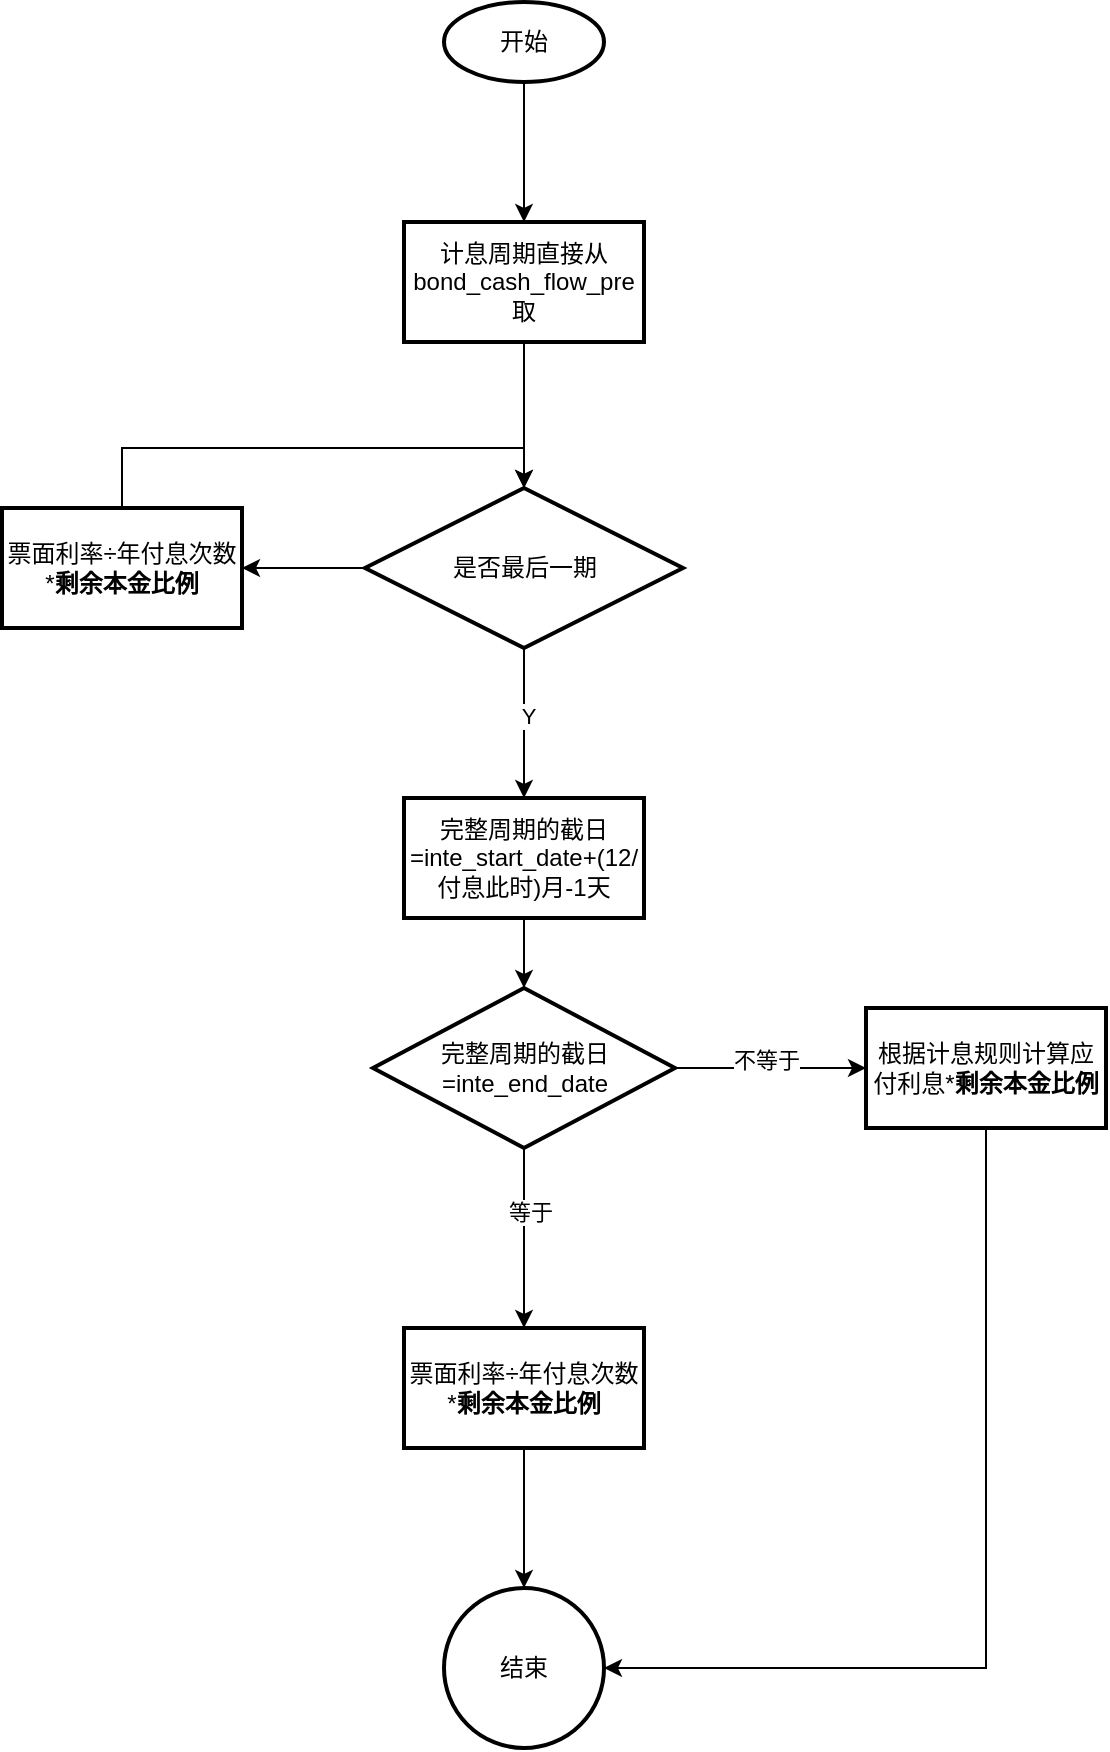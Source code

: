 <mxfile version="28.2.0">
  <diagram name="第 1 页" id="ort-7O3NrMFB5eXvq8XH">
    <mxGraphModel dx="1426" dy="777" grid="1" gridSize="10" guides="1" tooltips="1" connect="1" arrows="1" fold="1" page="1" pageScale="1" pageWidth="827" pageHeight="1169" math="0" shadow="0">
      <root>
        <mxCell id="0" />
        <mxCell id="1" parent="0" />
        <mxCell id="7S8gAaQm4tei1ro1X5S6-65" value="" style="edgeStyle=orthogonalEdgeStyle;rounded=0;orthogonalLoop=1;jettySize=auto;html=1;" edge="1" parent="1" source="7S8gAaQm4tei1ro1X5S6-33" target="7S8gAaQm4tei1ro1X5S6-64">
          <mxGeometry relative="1" as="geometry" />
        </mxCell>
        <mxCell id="7S8gAaQm4tei1ro1X5S6-33" value="开始" style="strokeWidth=2;html=1;shape=mxgraph.flowchart.start_1;whiteSpace=wrap;" vertex="1" parent="1">
          <mxGeometry x="371" y="67" width="80" height="40" as="geometry" />
        </mxCell>
        <mxCell id="7S8gAaQm4tei1ro1X5S6-67" value="" style="edgeStyle=orthogonalEdgeStyle;rounded=0;orthogonalLoop=1;jettySize=auto;html=1;" edge="1" parent="1" source="7S8gAaQm4tei1ro1X5S6-64" target="7S8gAaQm4tei1ro1X5S6-66">
          <mxGeometry relative="1" as="geometry" />
        </mxCell>
        <mxCell id="7S8gAaQm4tei1ro1X5S6-64" value="计息周期直接从bond_cash_flow_pre取&lt;span style=&quot;color: rgba(0, 0, 0, 0); font-family: monospace; font-size: 0px; text-align: start; text-wrap-mode: nowrap;&quot;&gt;%3CmxGraphModel%3E%3Croot%3E%3CmxCell%20id%3D%220%22%2F%3E%3CmxCell%20id%3D%221%22%20parent%3D%220%22%2F%3E%3CmxCell%20id%3D%222%22%20value%3D%22%E6%AF%8F%E6%9C%9F%E6%9C%88%E6%95%B0%3D12%26lt%3Bspan%20style%3D%26quot%3Bbackground-color%3A%20transparent%3B%20color%3A%20light-dark(rgb(0%2C%200%2C%200)%2C%20rgb(255%2C%20255%2C%20255))%3B%26quot%3B%26gt%3B%C3%B7%E5%B9%B4%E4%BB%98%E6%81%AF%E6%AC%A1%E6%95%B0%26lt%3B%2Fspan%26gt%3B%26lt%3Bbr%26gt%3B%26lt%3Bspan%20class%3D%26quot%3Blark-record-clipboard%26quot%3B%20data-lark-record-format%3D%26quot%3Bdocx%2Ftext%26quot%3B%20data-lark-record-data%3D%26quot%3B%7B%26amp%3Bquot%3BrootId%26amp%3Bquot%3B%3A%26amp%3Bquot%3BUaSydFmrdorRRYxYeVCctr97nKg%26amp%3Bquot%3B%2C%26amp%3Bquot%3Btext%26amp%3Bquot%3B%3A%7B%26amp%3Bquot%3BinitialAttributedTexts%26amp%3Bquot%3B%3A%7B%26amp%3Bquot%3Btext%26amp%3Bquot%3B%3A%7B%26amp%3Bquot%3B0%26amp%3Bquot%3B%3A%26amp%3Bquot%3B%C3%B7%20%26amp%3Bquot%3B%7D%2C%26amp%3Bquot%3Battribs%26amp%3Bquot%3B%3A%7B%26amp%3Bquot%3B0%26amp%3Bquot%3B%3A%26amp%3Bquot%3B*0%2B2%26amp%3Bquot%3B%7D%7D%2C%26amp%3Bquot%3Bapool%26amp%3Bquot%3B%3A%7B%26amp%3Bquot%3BnumToAttrib%26amp%3Bquot%3B%3A%7B%26amp%3Bquot%3B0%26amp%3Bquot%3B%3A%5B%26amp%3Bquot%3Bauthor%26amp%3Bquot%3B%2C%26amp%3Bquot%3B7448941819208990739%26amp%3Bquot%3B%5D%7D%2C%26amp%3Bquot%3BnextNum%26amp%3Bquot%3B%3A1%7D%7D%2C%26amp%3Bquot%3Btype%26amp%3Bquot%3B%3A%26amp%3Bquot%3Btext%26amp%3Bquot%3B%2C%26amp%3Bquot%3BreferenceRecordMap%26amp%3Bquot%3B%3A%7B%7D%2C%26amp%3Bquot%3Bextra%26amp%3Bquot%3B%3A%7B%26amp%3Bquot%3Bchannel%26amp%3Bquot%3B%3A%26amp%3Bquot%3Bsaas%26amp%3Bquot%3B%2C%26amp%3Bquot%3BisEqualBlockSelection%26amp%3Bquot%3B%3Afalse%2C%26amp%3Bquot%3BpasteRandomId%26amp%3Bquot%3B%3A%26amp%3Bquot%3Be74e2f4c-afd6-4dc6-8306-b379933d5fe6%26amp%3Bquot%3B%2C%26amp%3Bquot%3Bmention_page_title%26amp%3Bquot%3B%3A%7B%7D%2C%26amp%3Bquot%3Bexternal_mention_url%26amp%3Bquot%3B%3A%7B%7D%7D%2C%26amp%3Bquot%3BisKeepQuoteContainer%26amp%3Bquot%3B%3Afalse%2C%26amp%3Bquot%3BisFromCode%26amp%3Bquot%3B%3Afalse%2C%26amp%3Bquot%3Bselection%26amp%3Bquot%3B%3A%5B%7B%26amp%3Bquot%3Bid%26amp%3Bquot%3B%3A103%2C%26amp%3Bquot%3Btype%26amp%3Bquot%3B%3A%26amp%3Bquot%3Btext%26amp%3Bquot%3B%2C%26amp%3Bquot%3Bselection%26amp%3Bquot%3B%3A%7B%26amp%3Bquot%3Bstart%26amp%3Bquot%3B%3A6%2C%26amp%3Bquot%3Bend%26amp%3Bquot%3B%3A8%7D%2C%26amp%3Bquot%3BrecordId%26amp%3Bquot%3B%3A%26amp%3Bquot%3BS0H6dlG8koB8DIxgdnQcGW4onNf%26amp%3Bquot%3B%7D%5D%2C%26amp%3Bquot%3BpayloadMap%26amp%3Bquot%3B%3A%7B%7D%2C%26amp%3Bquot%3BisCut%26amp%3Bquot%3B%3Afalse%7D%26quot%3B%26gt%3B%26lt%3B%2Fspan%26gt%3B%22%20style%3D%22whiteSpace%3Dwrap%3Bhtml%3D1%3BstrokeWidth%3D2%3B%22%20vertex%3D%221%22%20parent%3D%221%22%3E%3CmxGeometry%20x%3D%22351%22%20y%3D%22297%22%20width%3D%22120%22%20height%3D%2260%22%20as%3D%22geometry%22%2F%3E%3C%2FmxCell%3E%3C%2Froot%3E%3C%2FmxGraphModel%3E&lt;/span&gt;" style="whiteSpace=wrap;html=1;strokeWidth=2;" vertex="1" parent="1">
          <mxGeometry x="351" y="177" width="120" height="60" as="geometry" />
        </mxCell>
        <mxCell id="7S8gAaQm4tei1ro1X5S6-69" value="" style="edgeStyle=orthogonalEdgeStyle;rounded=0;orthogonalLoop=1;jettySize=auto;html=1;" edge="1" parent="1" source="7S8gAaQm4tei1ro1X5S6-66" target="7S8gAaQm4tei1ro1X5S6-68">
          <mxGeometry relative="1" as="geometry" />
        </mxCell>
        <mxCell id="7S8gAaQm4tei1ro1X5S6-70" value="Y" style="edgeLabel;html=1;align=center;verticalAlign=middle;resizable=0;points=[];" vertex="1" connectable="0" parent="7S8gAaQm4tei1ro1X5S6-69">
          <mxGeometry x="-0.111" y="2" relative="1" as="geometry">
            <mxPoint as="offset" />
          </mxGeometry>
        </mxCell>
        <mxCell id="7S8gAaQm4tei1ro1X5S6-85" value="" style="edgeStyle=orthogonalEdgeStyle;rounded=0;orthogonalLoop=1;jettySize=auto;html=1;" edge="1" parent="1" source="7S8gAaQm4tei1ro1X5S6-66" target="7S8gAaQm4tei1ro1X5S6-84">
          <mxGeometry relative="1" as="geometry" />
        </mxCell>
        <mxCell id="7S8gAaQm4tei1ro1X5S6-66" value="是否最后一期" style="rhombus;whiteSpace=wrap;html=1;strokeWidth=2;" vertex="1" parent="1">
          <mxGeometry x="331.5" y="310" width="159" height="80" as="geometry" />
        </mxCell>
        <mxCell id="7S8gAaQm4tei1ro1X5S6-72" value="" style="edgeStyle=orthogonalEdgeStyle;rounded=0;orthogonalLoop=1;jettySize=auto;html=1;" edge="1" parent="1" source="7S8gAaQm4tei1ro1X5S6-68" target="7S8gAaQm4tei1ro1X5S6-71">
          <mxGeometry relative="1" as="geometry" />
        </mxCell>
        <mxCell id="7S8gAaQm4tei1ro1X5S6-68" value="完整周期的截日=inte_start_date+(12/付息此时)月-1天" style="whiteSpace=wrap;html=1;strokeWidth=2;" vertex="1" parent="1">
          <mxGeometry x="351" y="465" width="120" height="60" as="geometry" />
        </mxCell>
        <mxCell id="7S8gAaQm4tei1ro1X5S6-74" value="" style="edgeStyle=orthogonalEdgeStyle;rounded=0;orthogonalLoop=1;jettySize=auto;html=1;" edge="1" parent="1" source="7S8gAaQm4tei1ro1X5S6-71" target="7S8gAaQm4tei1ro1X5S6-73">
          <mxGeometry relative="1" as="geometry" />
        </mxCell>
        <mxCell id="7S8gAaQm4tei1ro1X5S6-75" value="等于" style="edgeLabel;html=1;align=center;verticalAlign=middle;resizable=0;points=[];" vertex="1" connectable="0" parent="7S8gAaQm4tei1ro1X5S6-74">
          <mxGeometry x="-0.289" y="3" relative="1" as="geometry">
            <mxPoint as="offset" />
          </mxGeometry>
        </mxCell>
        <mxCell id="7S8gAaQm4tei1ro1X5S6-77" value="" style="edgeStyle=orthogonalEdgeStyle;rounded=0;orthogonalLoop=1;jettySize=auto;html=1;" edge="1" parent="1" source="7S8gAaQm4tei1ro1X5S6-71" target="7S8gAaQm4tei1ro1X5S6-76">
          <mxGeometry relative="1" as="geometry" />
        </mxCell>
        <mxCell id="7S8gAaQm4tei1ro1X5S6-79" value="不等于" style="edgeLabel;html=1;align=center;verticalAlign=middle;resizable=0;points=[];" vertex="1" connectable="0" parent="7S8gAaQm4tei1ro1X5S6-77">
          <mxGeometry x="-0.068" y="4" relative="1" as="geometry">
            <mxPoint x="1" as="offset" />
          </mxGeometry>
        </mxCell>
        <mxCell id="7S8gAaQm4tei1ro1X5S6-71" value="完整周期的截日=inte_end_date" style="rhombus;whiteSpace=wrap;html=1;strokeWidth=2;" vertex="1" parent="1">
          <mxGeometry x="335.5" y="560" width="151" height="80" as="geometry" />
        </mxCell>
        <mxCell id="7S8gAaQm4tei1ro1X5S6-81" value="" style="edgeStyle=orthogonalEdgeStyle;rounded=0;orthogonalLoop=1;jettySize=auto;html=1;" edge="1" parent="1" source="7S8gAaQm4tei1ro1X5S6-73" target="7S8gAaQm4tei1ro1X5S6-80">
          <mxGeometry relative="1" as="geometry" />
        </mxCell>
        <mxCell id="7S8gAaQm4tei1ro1X5S6-73" value="票面利率÷年付息次数*&lt;strong style=&quot;color: light-dark(rgb(0, 0, 0), rgb(255, 255, 255)); background-color: transparent;&quot;&gt;剩余本金比例&lt;/strong&gt;" style="whiteSpace=wrap;html=1;strokeWidth=2;" vertex="1" parent="1">
          <mxGeometry x="351" y="730" width="120" height="60" as="geometry" />
        </mxCell>
        <mxCell id="7S8gAaQm4tei1ro1X5S6-83" value="" style="edgeStyle=orthogonalEdgeStyle;rounded=0;orthogonalLoop=1;jettySize=auto;html=1;entryX=1;entryY=0.5;entryDx=0;entryDy=0;exitX=0.5;exitY=1;exitDx=0;exitDy=0;" edge="1" parent="1" source="7S8gAaQm4tei1ro1X5S6-76" target="7S8gAaQm4tei1ro1X5S6-80">
          <mxGeometry relative="1" as="geometry">
            <mxPoint x="642" y="710" as="targetPoint" />
          </mxGeometry>
        </mxCell>
        <mxCell id="7S8gAaQm4tei1ro1X5S6-76" value="根据计息规则计算应付利息*&lt;span class=&quot;lark-record-clipboard&quot; data-lark-record-format=&quot;docx/text&quot; data-lark-record-data=&quot;{&amp;quot;rootId&amp;quot;:&amp;quot;UaSydFmrdorRRYxYeVCctr97nKg&amp;quot;,&amp;quot;text&amp;quot;:{&amp;quot;initialAttributedTexts&amp;quot;:{&amp;quot;text&amp;quot;:{&amp;quot;0&amp;quot;:&amp;quot;剩余本金比例&amp;quot;},&amp;quot;attribs&amp;quot;:{&amp;quot;0&amp;quot;:&amp;quot;*0*1+6&amp;quot;}},&amp;quot;apool&amp;quot;:{&amp;quot;numToAttrib&amp;quot;:{&amp;quot;0&amp;quot;:[&amp;quot;author&amp;quot;,&amp;quot;7448941819208990739&amp;quot;],&amp;quot;1&amp;quot;:[&amp;quot;bold&amp;quot;,&amp;quot;true&amp;quot;]},&amp;quot;nextNum&amp;quot;:2}},&amp;quot;type&amp;quot;:&amp;quot;text&amp;quot;,&amp;quot;referenceRecordMap&amp;quot;:{},&amp;quot;extra&amp;quot;:{&amp;quot;channel&amp;quot;:&amp;quot;saas&amp;quot;,&amp;quot;isEqualBlockSelection&amp;quot;:false,&amp;quot;pasteRandomId&amp;quot;:&amp;quot;966602dc-bd6b-4adb-a1b9-75d240285c2e&amp;quot;,&amp;quot;mention_page_title&amp;quot;:{},&amp;quot;external_mention_url&amp;quot;:{}},&amp;quot;isKeepQuoteContainer&amp;quot;:false,&amp;quot;isFromCode&amp;quot;:false,&amp;quot;selection&amp;quot;:[{&amp;quot;id&amp;quot;:183,&amp;quot;type&amp;quot;:&amp;quot;text&amp;quot;,&amp;quot;selection&amp;quot;:{&amp;quot;start&amp;quot;:0,&amp;quot;end&amp;quot;:6},&amp;quot;recordId&amp;quot;:&amp;quot;PwdXdFTWzoIkOvxThdEclrdTnod&amp;quot;}],&amp;quot;payloadMap&amp;quot;:{},&amp;quot;isCut&amp;quot;:false}&quot;&gt;&lt;/span&gt;&lt;strong style=&quot;background-color: transparent; color: light-dark(rgb(0, 0, 0), rgb(255, 255, 255));&quot;&gt;剩余本金比例&lt;/strong&gt;" style="whiteSpace=wrap;html=1;strokeWidth=2;" vertex="1" parent="1">
          <mxGeometry x="582" y="570" width="120" height="60" as="geometry" />
        </mxCell>
        <mxCell id="7S8gAaQm4tei1ro1X5S6-80" value="结束" style="ellipse;whiteSpace=wrap;html=1;strokeWidth=2;" vertex="1" parent="1">
          <mxGeometry x="371" y="860" width="80" height="80" as="geometry" />
        </mxCell>
        <mxCell id="7S8gAaQm4tei1ro1X5S6-87" value="" style="edgeStyle=orthogonalEdgeStyle;rounded=0;orthogonalLoop=1;jettySize=auto;html=1;entryX=0.5;entryY=0;entryDx=0;entryDy=0;exitX=0.5;exitY=0;exitDx=0;exitDy=0;" edge="1" parent="1" source="7S8gAaQm4tei1ro1X5S6-84" target="7S8gAaQm4tei1ro1X5S6-66">
          <mxGeometry relative="1" as="geometry">
            <mxPoint x="210" y="240" as="targetPoint" />
          </mxGeometry>
        </mxCell>
        <mxCell id="7S8gAaQm4tei1ro1X5S6-84" value="票面利率÷年付息次数*&lt;strong style=&quot;color: light-dark(rgb(0, 0, 0), rgb(255, 255, 255)); background-color: transparent;&quot;&gt;剩余本金比例&lt;/strong&gt;" style="whiteSpace=wrap;html=1;strokeWidth=2;" vertex="1" parent="1">
          <mxGeometry x="150" y="320" width="120" height="60" as="geometry" />
        </mxCell>
      </root>
    </mxGraphModel>
  </diagram>
</mxfile>
